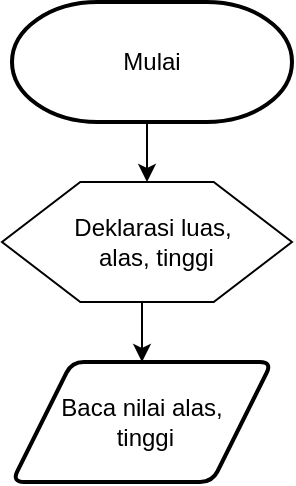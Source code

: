 <mxfile version="24.7.14">
  <diagram id="C5RBs43oDa-KdzZeNtuy" name="Page-1">
    <mxGraphModel dx="880" dy="468" grid="1" gridSize="10" guides="1" tooltips="1" connect="1" arrows="1" fold="1" page="1" pageScale="1" pageWidth="827" pageHeight="1169" math="0" shadow="0">
      <root>
        <mxCell id="WIyWlLk6GJQsqaUBKTNV-0" />
        <mxCell id="WIyWlLk6GJQsqaUBKTNV-1" parent="WIyWlLk6GJQsqaUBKTNV-0" />
        <mxCell id="K4xOMWP1tRSuJvBvdLN6-10" style="edgeStyle=orthogonalEdgeStyle;rounded=0;orthogonalLoop=1;jettySize=auto;html=1;exitX=0.5;exitY=1;exitDx=0;exitDy=0;exitPerimeter=0;entryX=0.5;entryY=0;entryDx=0;entryDy=0;" edge="1" parent="WIyWlLk6GJQsqaUBKTNV-1" source="K4xOMWP1tRSuJvBvdLN6-0" target="K4xOMWP1tRSuJvBvdLN6-3">
          <mxGeometry relative="1" as="geometry" />
        </mxCell>
        <mxCell id="K4xOMWP1tRSuJvBvdLN6-0" value="Mulai" style="strokeWidth=2;html=1;shape=mxgraph.flowchart.terminator;whiteSpace=wrap;" vertex="1" parent="WIyWlLk6GJQsqaUBKTNV-1">
          <mxGeometry x="20" y="60" width="140" height="60" as="geometry" />
        </mxCell>
        <mxCell id="K4xOMWP1tRSuJvBvdLN6-16" style="edgeStyle=orthogonalEdgeStyle;rounded=0;orthogonalLoop=1;jettySize=auto;html=1;exitX=0.5;exitY=1;exitDx=0;exitDy=0;entryX=0.5;entryY=0;entryDx=0;entryDy=0;" edge="1" parent="WIyWlLk6GJQsqaUBKTNV-1" source="K4xOMWP1tRSuJvBvdLN6-3" target="K4xOMWP1tRSuJvBvdLN6-11">
          <mxGeometry relative="1" as="geometry" />
        </mxCell>
        <mxCell id="K4xOMWP1tRSuJvBvdLN6-3" value="" style="verticalLabelPosition=bottom;verticalAlign=top;html=1;shape=hexagon;perimeter=hexagonPerimeter2;arcSize=6;size=0.27;" vertex="1" parent="WIyWlLk6GJQsqaUBKTNV-1">
          <mxGeometry x="15" y="150" width="145" height="60" as="geometry" />
        </mxCell>
        <mxCell id="K4xOMWP1tRSuJvBvdLN6-5" value="Deklarasi luas,&lt;div&gt;&amp;nbsp;alas, tinggi&lt;/div&gt;" style="text;html=1;align=center;verticalAlign=middle;resizable=0;points=[];autosize=1;strokeColor=none;fillColor=none;" vertex="1" parent="WIyWlLk6GJQsqaUBKTNV-1">
          <mxGeometry x="40" y="160" width="100" height="40" as="geometry" />
        </mxCell>
        <mxCell id="K4xOMWP1tRSuJvBvdLN6-11" value="Baca nilai alas,&lt;div&gt;&amp;nbsp;tinggi&lt;/div&gt;" style="shape=parallelogram;html=1;strokeWidth=2;perimeter=parallelogramPerimeter;whiteSpace=wrap;rounded=1;arcSize=12;size=0.23;" vertex="1" parent="WIyWlLk6GJQsqaUBKTNV-1">
          <mxGeometry x="20" y="240" width="130" height="60" as="geometry" />
        </mxCell>
      </root>
    </mxGraphModel>
  </diagram>
</mxfile>
